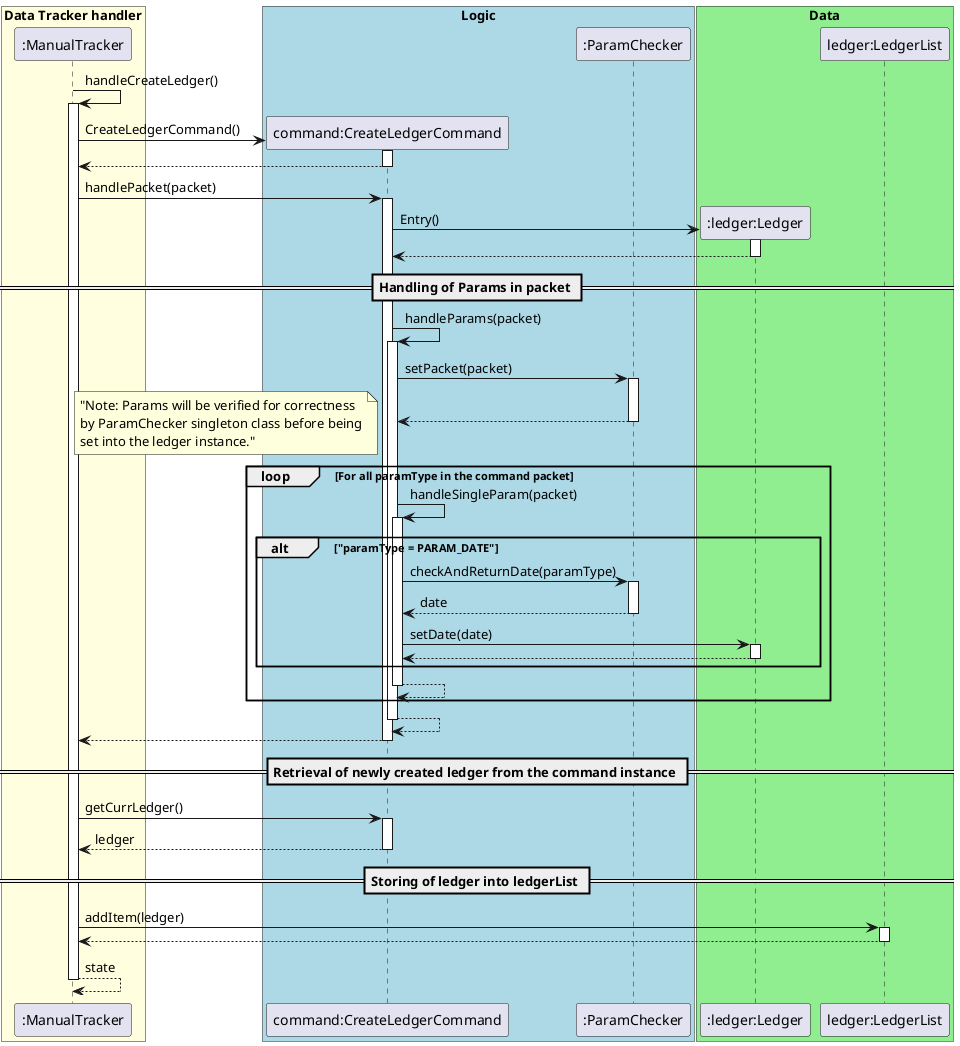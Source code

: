 @startuml
autoactivate on

":ManualTracker" ->":ManualTracker": handleCreateLedger()
    create "command:CreateLedgerCommand"
   ":ManualTracker"-> "command:CreateLedgerCommand" : CreateLedgerCommand()
    return

   ":ManualTracker"-> "command:CreateLedgerCommand" : handlePacket(packet)

        create ":ledger:Ledger"
        "command:CreateLedgerCommand" -> ":ledger:Ledger" : Entry()
        return
        == Handling of Params in packet ==
        "command:CreateLedgerCommand" -> "command:CreateLedgerCommand" : handleParams(packet)
            "command:CreateLedgerCommand" -> ":ParamChecker" : setPacket(packet)
            return
            loop For all paramType in the command packet
                note left: "Note: Params will be verified for correctness\nby ParamChecker singleton class before being\nset into the ledger instance."
                "command:CreateLedgerCommand" -> "command:CreateLedgerCommand" : handleSingleParam(packet)
                    alt "paramType = PARAM_DATE"
                        "command:CreateLedgerCommand" ->":ParamChecker": checkAndReturnDate(paramType)
                        return date
                        "command:CreateLedgerCommand" -> ":ledger:Ledger" : setDate(date)
                        return
                    end
                return
            end
        return
   return
   == Retrieval of newly created ledger from the command instance ==
   ":ManualTracker"-> "command:CreateLedgerCommand" : getCurrLedger()
   return ledger
   == Storing of ledger into ledgerList ==
   ":ManualTracker"-> "ledger:LedgerList" : addItem(ledger)
    return
return state

box "Data Tracker handler" #LightYellow
participant ":ManualTracker"
endBox

box "Logic" #LightBlue
participant "command:CreateLedgerCommand"
participant ":ParamChecker"
endBox

box "Data" #LightGreen
participant ":ledger:Ledger"
participant "ledger:LedgerList"
endBox
@enduml